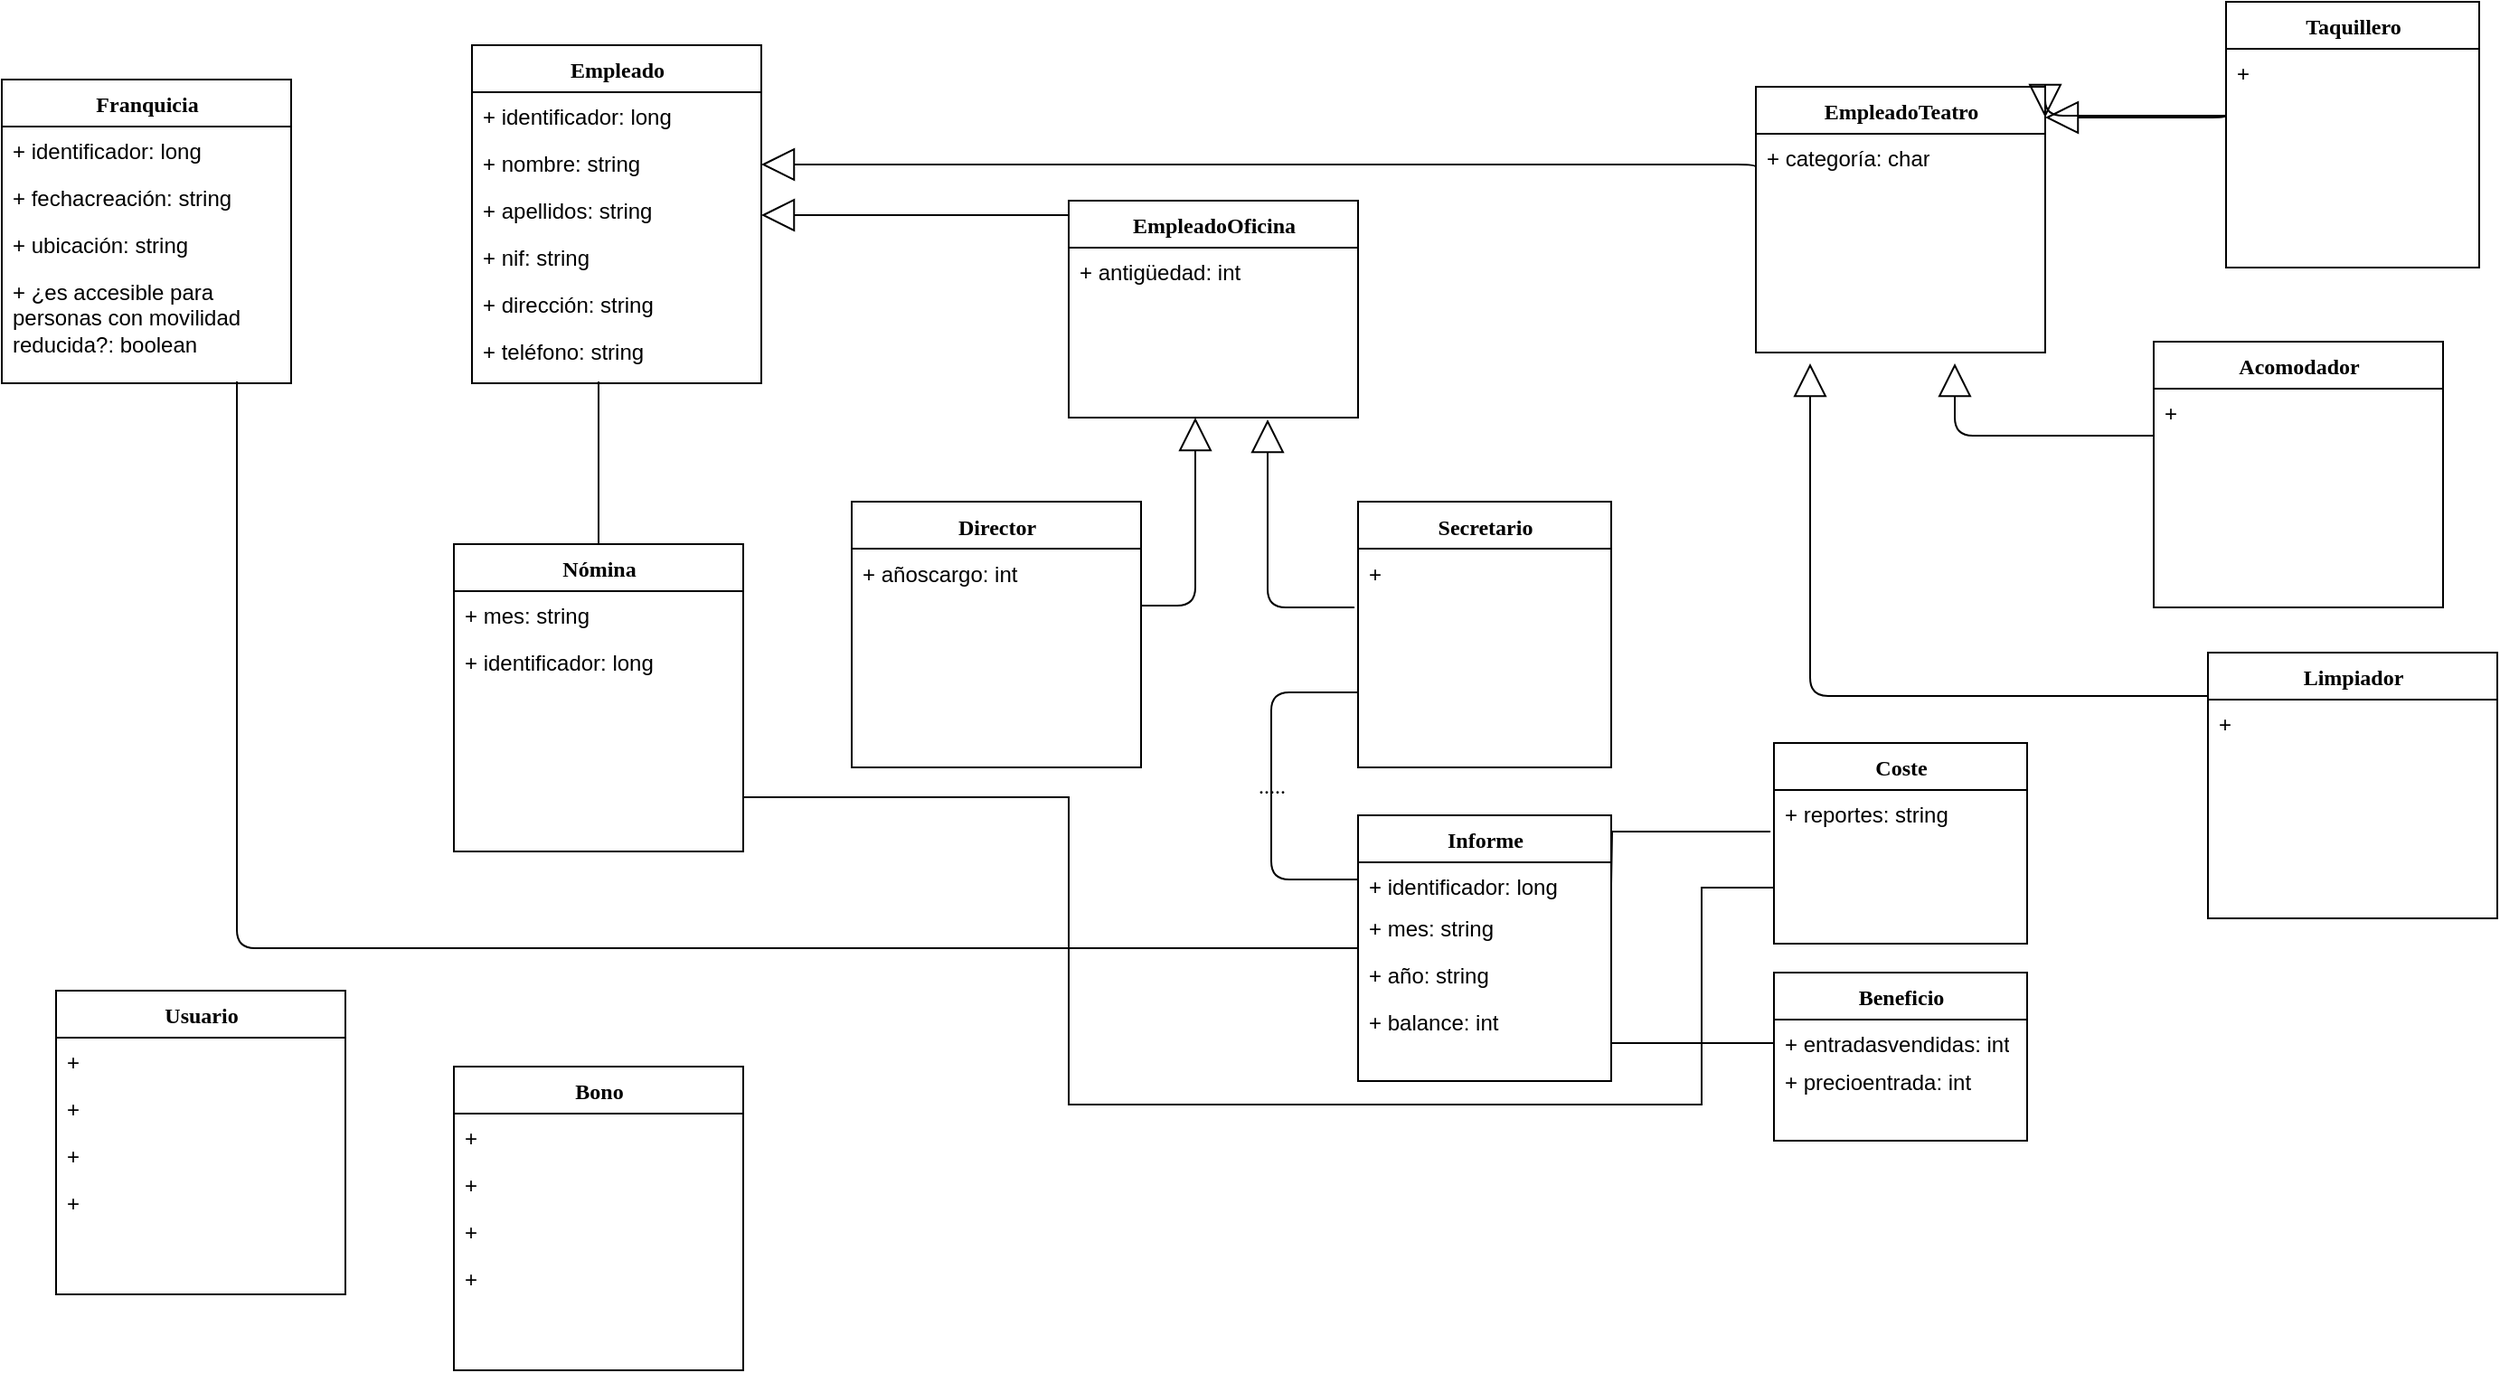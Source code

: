<mxfile version="12.0.2" type="device" pages="1"><diagram name="Page-1" id="9f46799a-70d6-7492-0946-bef42562c5a5"><mxGraphModel dx="1066" dy="421" grid="1" gridSize="10" guides="1" tooltips="1" connect="1" arrows="1" fold="1" page="1" pageScale="1" pageWidth="1100" pageHeight="850" background="#ffffff" math="0" shadow="0"><root><mxCell id="0"/><mxCell id="1" parent="0"/><mxCell id="78961159f06e98e8-17" value="Franquicia" style="swimlane;html=1;fontStyle=1;align=center;verticalAlign=top;childLayout=stackLayout;horizontal=1;startSize=26;horizontalStack=0;resizeParent=1;resizeLast=0;collapsible=1;marginBottom=0;swimlaneFillColor=#ffffff;rounded=0;shadow=0;comic=0;labelBackgroundColor=none;strokeColor=#000000;strokeWidth=1;fillColor=none;fontFamily=Verdana;fontSize=12;fontColor=#000000;" parent="1" vertex="1"><mxGeometry x="90" y="83" width="160" height="168" as="geometry"/></mxCell><mxCell id="78961159f06e98e8-21" value="+ identificador: long" style="text;html=1;strokeColor=none;fillColor=none;align=left;verticalAlign=top;spacingLeft=4;spacingRight=4;whiteSpace=wrap;overflow=hidden;rotatable=0;points=[[0,0.5],[1,0.5]];portConstraint=eastwest;" parent="78961159f06e98e8-17" vertex="1"><mxGeometry y="26" width="160" height="26" as="geometry"/></mxCell><mxCell id="78961159f06e98e8-23" value="+ fechacreación: string" style="text;html=1;strokeColor=none;fillColor=none;align=left;verticalAlign=top;spacingLeft=4;spacingRight=4;whiteSpace=wrap;overflow=hidden;rotatable=0;points=[[0,0.5],[1,0.5]];portConstraint=eastwest;" parent="78961159f06e98e8-17" vertex="1"><mxGeometry y="52" width="160" height="26" as="geometry"/></mxCell><mxCell id="78961159f06e98e8-25" value="+ ubicación: string" style="text;html=1;strokeColor=none;fillColor=none;align=left;verticalAlign=top;spacingLeft=4;spacingRight=4;whiteSpace=wrap;overflow=hidden;rotatable=0;points=[[0,0.5],[1,0.5]];portConstraint=eastwest;" parent="78961159f06e98e8-17" vertex="1"><mxGeometry y="78" width="160" height="26" as="geometry"/></mxCell><mxCell id="78961159f06e98e8-26" value="+ ¿es accesible para personas con movilidad reducida?: boolean" style="text;html=1;strokeColor=none;fillColor=none;align=left;verticalAlign=top;spacingLeft=4;spacingRight=4;whiteSpace=wrap;overflow=hidden;rotatable=0;points=[[0,0.5],[1,0.5]];portConstraint=eastwest;" parent="78961159f06e98e8-17" vertex="1"><mxGeometry y="104" width="160" height="56" as="geometry"/></mxCell><mxCell id="78961159f06e98e8-43" value="Empleado" style="swimlane;html=1;fontStyle=1;align=center;verticalAlign=top;childLayout=stackLayout;horizontal=1;startSize=26;horizontalStack=0;resizeParent=1;resizeLast=0;collapsible=1;marginBottom=0;swimlaneFillColor=#ffffff;rounded=0;shadow=0;comic=0;labelBackgroundColor=none;strokeColor=#000000;strokeWidth=1;fillColor=none;fontFamily=Verdana;fontSize=12;fontColor=#000000;" parent="1" vertex="1"><mxGeometry x="350" y="64" width="160" height="187" as="geometry"/></mxCell><mxCell id="78961159f06e98e8-44" value="+ identificador: long&lt;br&gt;" style="text;html=1;strokeColor=none;fillColor=none;align=left;verticalAlign=top;spacingLeft=4;spacingRight=4;whiteSpace=wrap;overflow=hidden;rotatable=0;points=[[0,0.5],[1,0.5]];portConstraint=eastwest;" parent="78961159f06e98e8-43" vertex="1"><mxGeometry y="26" width="160" height="26" as="geometry"/></mxCell><mxCell id="78961159f06e98e8-45" value="+ nombre: string" style="text;html=1;strokeColor=none;fillColor=none;align=left;verticalAlign=top;spacingLeft=4;spacingRight=4;whiteSpace=wrap;overflow=hidden;rotatable=0;points=[[0,0.5],[1,0.5]];portConstraint=eastwest;" parent="78961159f06e98e8-43" vertex="1"><mxGeometry y="52" width="160" height="26" as="geometry"/></mxCell><mxCell id="78961159f06e98e8-49" value="+ apellidos: string" style="text;html=1;strokeColor=none;fillColor=none;align=left;verticalAlign=top;spacingLeft=4;spacingRight=4;whiteSpace=wrap;overflow=hidden;rotatable=0;points=[[0,0.5],[1,0.5]];portConstraint=eastwest;" parent="78961159f06e98e8-43" vertex="1"><mxGeometry y="78" width="160" height="26" as="geometry"/></mxCell><mxCell id="78961159f06e98e8-50" value="+ nif: string" style="text;html=1;strokeColor=none;fillColor=none;align=left;verticalAlign=top;spacingLeft=4;spacingRight=4;whiteSpace=wrap;overflow=hidden;rotatable=0;points=[[0,0.5],[1,0.5]];portConstraint=eastwest;" parent="78961159f06e98e8-43" vertex="1"><mxGeometry y="104" width="160" height="26" as="geometry"/></mxCell><mxCell id="SFEMNgz2yrNSmXPg0bKb-1" value="+ dirección: string" style="text;html=1;strokeColor=none;fillColor=none;align=left;verticalAlign=top;spacingLeft=4;spacingRight=4;whiteSpace=wrap;overflow=hidden;rotatable=0;points=[[0,0.5],[1,0.5]];portConstraint=eastwest;" parent="78961159f06e98e8-43" vertex="1"><mxGeometry y="130" width="160" height="26" as="geometry"/></mxCell><mxCell id="78961159f06e98e8-52" value="+ teléfono: string&lt;br&gt;" style="text;html=1;strokeColor=none;fillColor=none;align=left;verticalAlign=top;spacingLeft=4;spacingRight=4;whiteSpace=wrap;overflow=hidden;rotatable=0;points=[[0,0.5],[1,0.5]];portConstraint=eastwest;" parent="78961159f06e98e8-43" vertex="1"><mxGeometry y="156" width="160" height="26" as="geometry"/></mxCell><mxCell id="78961159f06e98e8-128" style="edgeStyle=orthogonalEdgeStyle;html=1;labelBackgroundColor=none;startFill=0;startSize=8;endArrow=block;endFill=0;endSize=16;fontFamily=Verdana;fontSize=12;" parent="1" source="78961159f06e98e8-82" target="78961159f06e98e8-43" edge="1"><mxGeometry relative="1" as="geometry"><Array as="points"><mxPoint x="650" y="158"/><mxPoint x="650" y="158"/></Array></mxGeometry></mxCell><mxCell id="78961159f06e98e8-82" value="EmpleadoOficina" style="swimlane;html=1;fontStyle=1;align=center;verticalAlign=top;childLayout=stackLayout;horizontal=1;startSize=26;horizontalStack=0;resizeParent=1;resizeLast=0;collapsible=1;marginBottom=0;swimlaneFillColor=#ffffff;rounded=0;shadow=0;comic=0;labelBackgroundColor=none;strokeColor=#000000;strokeWidth=1;fillColor=none;fontFamily=Verdana;fontSize=12;fontColor=#000000;" parent="1" vertex="1"><mxGeometry x="680" y="150" width="160" height="120" as="geometry"/></mxCell><mxCell id="78961159f06e98e8-83" value="+ antigüedad: int" style="text;html=1;strokeColor=none;fillColor=none;align=left;verticalAlign=top;spacingLeft=4;spacingRight=4;whiteSpace=wrap;overflow=hidden;rotatable=0;points=[[0,0.5],[1,0.5]];portConstraint=eastwest;" parent="78961159f06e98e8-82" vertex="1"><mxGeometry y="26" width="160" height="26" as="geometry"/></mxCell><mxCell id="78961159f06e98e8-126" style="edgeStyle=orthogonalEdgeStyle;html=1;labelBackgroundColor=none;startFill=0;startSize=8;endArrow=block;endFill=0;endSize=16;fontFamily=Verdana;fontSize=12;exitX=0;exitY=0.769;exitDx=0;exitDy=0;exitPerimeter=0;" parent="1" source="78961159f06e98e8-109" target="78961159f06e98e8-43" edge="1"><mxGeometry relative="1" as="geometry"><Array as="points"><mxPoint x="1060" y="130"/></Array><mxPoint x="1040" y="170" as="sourcePoint"/></mxGeometry></mxCell><mxCell id="78961159f06e98e8-108" value="EmpleadoTeatro" style="swimlane;html=1;fontStyle=1;align=center;verticalAlign=top;childLayout=stackLayout;horizontal=1;startSize=26;horizontalStack=0;resizeParent=1;resizeLast=0;collapsible=1;marginBottom=0;swimlaneFillColor=#ffffff;rounded=0;shadow=0;comic=0;labelBackgroundColor=none;strokeColor=#000000;strokeWidth=1;fillColor=none;fontFamily=Verdana;fontSize=12;fontColor=#000000;" parent="1" vertex="1"><mxGeometry x="1060" y="87.0" width="160" height="147" as="geometry"/></mxCell><mxCell id="78961159f06e98e8-109" value="+ categoría: char" style="text;html=1;strokeColor=none;fillColor=none;align=left;verticalAlign=top;spacingLeft=4;spacingRight=4;whiteSpace=wrap;overflow=hidden;rotatable=0;points=[[0,0.5],[1,0.5]];portConstraint=eastwest;" parent="78961159f06e98e8-108" vertex="1"><mxGeometry y="26" width="160" height="26" as="geometry"/></mxCell><mxCell id="SFEMNgz2yrNSmXPg0bKb-12" value="Taquillero" style="swimlane;html=1;fontStyle=1;align=center;verticalAlign=top;childLayout=stackLayout;horizontal=1;startSize=26;horizontalStack=0;resizeParent=1;resizeLast=0;collapsible=1;marginBottom=0;swimlaneFillColor=#ffffff;rounded=0;shadow=0;comic=0;labelBackgroundColor=none;strokeColor=#000000;strokeWidth=1;fillColor=none;fontFamily=Verdana;fontSize=12;fontColor=#000000;" parent="1" vertex="1"><mxGeometry x="1320" y="40" width="140" height="147" as="geometry"/></mxCell><mxCell id="SFEMNgz2yrNSmXPg0bKb-16" value="+" style="text;html=1;strokeColor=none;fillColor=none;align=left;verticalAlign=top;spacingLeft=4;spacingRight=4;whiteSpace=wrap;overflow=hidden;rotatable=0;points=[[0,0.5],[1,0.5]];portConstraint=eastwest;" parent="SFEMNgz2yrNSmXPg0bKb-12" vertex="1"><mxGeometry y="26" width="140" height="26" as="geometry"/></mxCell><mxCell id="SFEMNgz2yrNSmXPg0bKb-17" value="Acomodador" style="swimlane;html=1;fontStyle=1;align=center;verticalAlign=top;childLayout=stackLayout;horizontal=1;startSize=26;horizontalStack=0;resizeParent=1;resizeLast=0;collapsible=1;marginBottom=0;swimlaneFillColor=#ffffff;rounded=0;shadow=0;comic=0;labelBackgroundColor=none;strokeColor=#000000;strokeWidth=1;fillColor=none;fontFamily=Verdana;fontSize=12;fontColor=#000000;" parent="1" vertex="1"><mxGeometry x="1280" y="228.0" width="160" height="147" as="geometry"/></mxCell><mxCell id="SFEMNgz2yrNSmXPg0bKb-18" value="+&amp;nbsp;" style="text;html=1;strokeColor=none;fillColor=none;align=left;verticalAlign=top;spacingLeft=4;spacingRight=4;whiteSpace=wrap;overflow=hidden;rotatable=0;points=[[0,0.5],[1,0.5]];portConstraint=eastwest;" parent="SFEMNgz2yrNSmXPg0bKb-17" vertex="1"><mxGeometry y="26" width="160" height="26" as="geometry"/></mxCell><mxCell id="SFEMNgz2yrNSmXPg0bKb-22" value="Limpiador" style="swimlane;html=1;fontStyle=1;align=center;verticalAlign=top;childLayout=stackLayout;horizontal=1;startSize=26;horizontalStack=0;resizeParent=1;resizeLast=0;collapsible=1;marginBottom=0;swimlaneFillColor=#ffffff;rounded=0;shadow=0;comic=0;labelBackgroundColor=none;strokeColor=#000000;strokeWidth=1;fillColor=none;fontFamily=Verdana;fontSize=12;fontColor=#000000;" parent="1" vertex="1"><mxGeometry x="1310" y="400.0" width="160" height="147" as="geometry"/></mxCell><mxCell id="SFEMNgz2yrNSmXPg0bKb-23" value="+" style="text;html=1;strokeColor=none;fillColor=none;align=left;verticalAlign=top;spacingLeft=4;spacingRight=4;whiteSpace=wrap;overflow=hidden;rotatable=0;points=[[0,0.5],[1,0.5]];portConstraint=eastwest;" parent="SFEMNgz2yrNSmXPg0bKb-22" vertex="1"><mxGeometry y="26" width="160" height="26" as="geometry"/></mxCell><mxCell id="SFEMNgz2yrNSmXPg0bKb-31" style="edgeStyle=orthogonalEdgeStyle;html=1;labelBackgroundColor=none;startFill=0;startSize=8;endArrow=block;endFill=0;endSize=16;fontFamily=Verdana;fontSize=12;exitX=0;exitY=0.5;exitDx=0;exitDy=0;" parent="1" edge="1"><mxGeometry relative="1" as="geometry"><Array as="points"><mxPoint x="1320" y="103.5"/></Array><mxPoint x="1320" y="102.5" as="sourcePoint"/><mxPoint x="1220" y="104" as="targetPoint"/></mxGeometry></mxCell><mxCell id="SFEMNgz2yrNSmXPg0bKb-32" style="edgeStyle=orthogonalEdgeStyle;html=1;labelBackgroundColor=none;startFill=0;startSize=8;endArrow=block;endFill=0;endSize=16;fontFamily=Verdana;fontSize=12;exitX=0;exitY=0.5;exitDx=0;exitDy=0;" parent="1" edge="1"><mxGeometry relative="1" as="geometry"><Array as="points"><mxPoint x="1320" y="103.5"/></Array><mxPoint x="1320" y="103" as="sourcePoint"/><mxPoint x="1220" y="104" as="targetPoint"/></mxGeometry></mxCell><mxCell id="SFEMNgz2yrNSmXPg0bKb-33" style="edgeStyle=orthogonalEdgeStyle;html=1;labelBackgroundColor=none;startFill=0;startSize=8;endArrow=block;endFill=0;endSize=16;fontFamily=Verdana;fontSize=12;exitX=0;exitY=0.5;exitDx=0;exitDy=0;" parent="1" edge="1"><mxGeometry relative="1" as="geometry"><Array as="points"><mxPoint x="1280" y="280.5"/></Array><mxPoint x="1280" y="280" as="sourcePoint"/><mxPoint x="1170" y="240" as="targetPoint"/></mxGeometry></mxCell><mxCell id="SFEMNgz2yrNSmXPg0bKb-34" style="edgeStyle=orthogonalEdgeStyle;html=1;labelBackgroundColor=none;startFill=0;startSize=8;endArrow=block;endFill=0;endSize=16;fontFamily=Verdana;fontSize=12;exitX=0;exitY=0.5;exitDx=0;exitDy=0;" parent="1" edge="1"><mxGeometry relative="1" as="geometry"><Array as="points"><mxPoint x="1310" y="424.5"/></Array><mxPoint x="1310" y="424" as="sourcePoint"/><mxPoint x="1090" y="240" as="targetPoint"/></mxGeometry></mxCell><mxCell id="SFEMNgz2yrNSmXPg0bKb-36" value="&lt;span style=&quot;font-family: &amp;#34;helvetica&amp;#34; , &amp;#34;arial&amp;#34; , sans-serif ; font-size: 0px&quot;&gt;%3CmxGraphModel%3E%3Croot%3E%3CmxCell%20id%3D%220%22%2F%3E%3CmxCell%20id%3D%221%22%20parent%3D%220%22%2F%3E%3CmxCell%20id%3D%222%22%20value%3D%22Taquillero%22%20style%3D%22swimlane%3Bhtml%3D1%3BfontStyle%3D1%3Balign%3Dcenter%3BverticalAlign%3Dtop%3BchildLayout%3DstackLayout%3Bhorizontal%3D1%3BstartSize%3D26%3BhorizontalStack%3D0%3BresizeParent%3D1%3BresizeLast%3D0%3Bcollapsible%3D1%3BmarginBottom%3D0%3BswimlaneFillColor%3D%23ffffff%3Brounded%3D0%3Bshadow%3D0%3Bcomic%3D0%3BlabelBackgroundColor%3Dnone%3BstrokeColor%3D%23000000%3BstrokeWidth%3D1%3BfillColor%3Dnone%3BfontFamily%3DVerdana%3BfontSize%3D12%3BfontColor%3D%23000000%3B%22%20vertex%3D%221%22%20parent%3D%221%22%3E%3CmxGeometry%20x%3D%221320%22%20y%3D%2240%22%20width%3D%22140%22%20height%3D%22147%22%20as%3D%22geometry%22%2F%3E%3C%2FmxCell%3E%3CmxCell%20id%3D%223%22%20value%3D%22%2B%20method(type)%3A%20type%22%20style%3D%22text%3Bhtml%3D1%3BstrokeColor%3Dnone%3BfillColor%3Dnone%3Balign%3Dleft%3BverticalAlign%3Dtop%3BspacingLeft%3D4%3BspacingRight%3D4%3BwhiteSpace%3Dwrap%3Boverflow%3Dhidden%3Brotatable%3D0%3Bpoints%3D%5B%5B0%2C0.5%5D%2C%5B1%2C0.5%5D%5D%3BportConstraint%3Deastwest%3B%22%20vertex%3D%221%22%20parent%3D%222%22%3E%3CmxGeometry%20y%3D%2226%22%20width%3D%22140%22%20height%3D%2226%22%20as%3D%22geometry%22%2F%3E%3C%2FmxCell%3E%3CmxCell%20id%3D%224%22%20value%3D%22Acomodador%22%20style%3D%22swimlane%3Bhtml%3D1%3BfontStyle%3D1%3Balign%3Dcenter%3BverticalAlign%3Dtop%3BchildLayout%3DstackLayout%3Bhorizontal%3D1%3BstartSize%3D26%3BhorizontalStack%3D0%3BresizeParent%3D1%3BresizeLast%3D0%3Bcollapsible%3D1%3BmarginBottom%3D0%3BswimlaneFillColor%3D%23ffffff%3Brounded%3D0%3Bshadow%3D0%3Bcomic%3D0%3BlabelBackgroundColor%3Dnone%3BstrokeColor%3D%23000000%3BstrokeWidth%3D1%3BfillColor%3Dnone%3BfontFamily%3DVerdana%3BfontSize%3D12%3BfontColor%3D%23000000%3B%22%20vertex%3D%221%22%20parent%3D%221%22%3E%3CmxGeometry%20x%3D%221280%22%20y%3D%22228.0%22%20width%3D%22160%22%20height%3D%22147%22%20as%3D%22geometry%22%2F%3E%3C%2FmxCell%3E%3CmxCell%20id%3D%225%22%20value%3D%22%2B%20categor%C3%ADa%3A%20char%22%20style%3D%22text%3Bhtml%3D1%3BstrokeColor%3Dnone%3BfillColor%3Dnone%3Balign%3Dleft%3BverticalAlign%3Dtop%3BspacingLeft%3D4%3BspacingRight%3D4%3BwhiteSpace%3Dwrap%3Boverflow%3Dhidden%3Brotatable%3D0%3Bpoints%3D%5B%5B0%2C0.5%5D%2C%5B1%2C0.5%5D%5D%3BportConstraint%3Deastwest%3B%22%20vertex%3D%221%22%20parent%3D%224%22%3E%3CmxGeometry%20y%3D%2226%22%20width%3D%22160%22%20height%3D%2226%22%20as%3D%22geometry%22%2F%3E%3C%2FmxCell%3E%3C%2Froot%3E%3C%2FmxGraphModel%3E&lt;/span&gt;" style="text;html=1;resizable=0;points=[];autosize=1;align=left;verticalAlign=top;spacingTop=-4;" parent="1" vertex="1"><mxGeometry x="686" y="433" width="20" height="20" as="geometry"/></mxCell><mxCell id="SFEMNgz2yrNSmXPg0bKb-37" value="Secretario" style="swimlane;html=1;fontStyle=1;align=center;verticalAlign=top;childLayout=stackLayout;horizontal=1;startSize=26;horizontalStack=0;resizeParent=1;resizeLast=0;collapsible=1;marginBottom=0;swimlaneFillColor=#ffffff;rounded=0;shadow=0;comic=0;labelBackgroundColor=none;strokeColor=#000000;strokeWidth=1;fillColor=none;fontFamily=Verdana;fontSize=12;fontColor=#000000;" parent="1" vertex="1"><mxGeometry x="840" y="316.5" width="140" height="147" as="geometry"/></mxCell><mxCell id="SFEMNgz2yrNSmXPg0bKb-38" value="+" style="text;html=1;strokeColor=none;fillColor=none;align=left;verticalAlign=top;spacingLeft=4;spacingRight=4;whiteSpace=wrap;overflow=hidden;rotatable=0;points=[[0,0.5],[1,0.5]];portConstraint=eastwest;" parent="SFEMNgz2yrNSmXPg0bKb-37" vertex="1"><mxGeometry y="26" width="140" height="26" as="geometry"/></mxCell><mxCell id="SFEMNgz2yrNSmXPg0bKb-39" value="Director" style="swimlane;html=1;fontStyle=1;align=center;verticalAlign=top;childLayout=stackLayout;horizontal=1;startSize=26;horizontalStack=0;resizeParent=1;resizeLast=0;collapsible=1;marginBottom=0;swimlaneFillColor=#ffffff;rounded=0;shadow=0;comic=0;labelBackgroundColor=none;strokeColor=#000000;strokeWidth=1;fillColor=none;fontFamily=Verdana;fontSize=12;fontColor=#000000;" parent="1" vertex="1"><mxGeometry x="560" y="316.5" width="160" height="147" as="geometry"/></mxCell><mxCell id="SFEMNgz2yrNSmXPg0bKb-40" value="+ añoscargo: int" style="text;html=1;strokeColor=none;fillColor=none;align=left;verticalAlign=top;spacingLeft=4;spacingRight=4;whiteSpace=wrap;overflow=hidden;rotatable=0;points=[[0,0.5],[1,0.5]];portConstraint=eastwest;" parent="SFEMNgz2yrNSmXPg0bKb-39" vertex="1"><mxGeometry y="26" width="160" height="26" as="geometry"/></mxCell><mxCell id="SFEMNgz2yrNSmXPg0bKb-41" style="edgeStyle=orthogonalEdgeStyle;html=1;labelBackgroundColor=none;startFill=0;startSize=8;endArrow=block;endFill=0;endSize=16;fontFamily=Verdana;fontSize=12;" parent="SFEMNgz2yrNSmXPg0bKb-39" edge="1"><mxGeometry relative="1" as="geometry"><Array as="points"><mxPoint x="190" y="58"/></Array><mxPoint x="160" y="57.5" as="sourcePoint"/><mxPoint x="190" y="-46.5" as="targetPoint"/></mxGeometry></mxCell><mxCell id="SFEMNgz2yrNSmXPg0bKb-42" style="edgeStyle=orthogonalEdgeStyle;html=1;labelBackgroundColor=none;startFill=0;startSize=8;endArrow=block;endFill=0;endSize=16;fontFamily=Verdana;fontSize=12;" parent="1" edge="1"><mxGeometry relative="1" as="geometry"><Array as="points"><mxPoint x="838" y="375"/><mxPoint x="790" y="375"/></Array><mxPoint x="838" y="375" as="sourcePoint"/><mxPoint x="790" y="271" as="targetPoint"/></mxGeometry></mxCell><mxCell id="SFEMNgz2yrNSmXPg0bKb-43" value="Informe" style="swimlane;html=1;fontStyle=1;align=center;verticalAlign=top;childLayout=stackLayout;horizontal=1;startSize=26;horizontalStack=0;resizeParent=1;resizeLast=0;collapsible=1;marginBottom=0;swimlaneFillColor=#ffffff;rounded=0;shadow=0;comic=0;labelBackgroundColor=none;strokeColor=#000000;strokeWidth=1;fillColor=none;fontFamily=Verdana;fontSize=12;fontColor=#000000;" parent="1" vertex="1"><mxGeometry x="840" y="490" width="140" height="147" as="geometry"/></mxCell><mxCell id="SFEMNgz2yrNSmXPg0bKb-44" value="+ identificador: long" style="text;html=1;strokeColor=none;fillColor=none;align=left;verticalAlign=top;spacingLeft=4;spacingRight=4;whiteSpace=wrap;overflow=hidden;rotatable=0;points=[[0,0.5],[1,0.5]];portConstraint=eastwest;" parent="SFEMNgz2yrNSmXPg0bKb-43" vertex="1"><mxGeometry y="26" width="140" height="26" as="geometry"/></mxCell><mxCell id="SFEMNgz2yrNSmXPg0bKb-45" value="....." style="edgeStyle=orthogonalEdgeStyle;html=1;labelBackgroundColor=none;startFill=0;startSize=8;endArrow=none;endFill=0;endSize=16;fontFamily=Verdana;fontSize=12;" parent="1" edge="1"><mxGeometry relative="1" as="geometry"><Array as="points"><mxPoint x="840" y="525.5"/><mxPoint x="792" y="525.5"/></Array><mxPoint x="840" y="525.5" as="sourcePoint"/><mxPoint x="840" y="422" as="targetPoint"/></mxGeometry></mxCell><mxCell id="SFEMNgz2yrNSmXPg0bKb-47" style="edgeStyle=orthogonalEdgeStyle;html=1;labelBackgroundColor=none;startFill=0;startSize=8;endArrow=none;endFill=0;endSize=16;fontFamily=Verdana;fontSize=12;" parent="1" edge="1"><mxGeometry relative="1" as="geometry"><Array as="points"><mxPoint x="220" y="564"/></Array><mxPoint x="840" y="563.5" as="sourcePoint"/><mxPoint x="220" y="250" as="targetPoint"/></mxGeometry></mxCell><mxCell id="SFEMNgz2yrNSmXPg0bKb-63" value="" style="edgeStyle=orthogonalEdgeStyle;rounded=0;orthogonalLoop=1;jettySize=auto;html=1;endArrow=none;endFill=0;entryX=-0.014;entryY=0.885;entryDx=0;entryDy=0;entryPerimeter=0;" parent="1" target="SFEMNgz2yrNSmXPg0bKb-68" edge="1"><mxGeometry relative="1" as="geometry"><mxPoint x="980" y="528" as="sourcePoint"/><mxPoint x="1060" y="552" as="targetPoint"/></mxGeometry></mxCell><mxCell id="SFEMNgz2yrNSmXPg0bKb-51" value="+ mes: string" style="text;html=1;strokeColor=none;fillColor=none;align=left;verticalAlign=top;spacingLeft=4;spacingRight=4;whiteSpace=wrap;overflow=hidden;rotatable=0;points=[[0,0.5],[1,0.5]];portConstraint=eastwest;" parent="1" vertex="1"><mxGeometry x="840" y="539" width="140" height="26" as="geometry"/></mxCell><mxCell id="SFEMNgz2yrNSmXPg0bKb-52" value="+ año: string" style="text;html=1;strokeColor=none;fillColor=none;align=left;verticalAlign=top;spacingLeft=4;spacingRight=4;whiteSpace=wrap;overflow=hidden;rotatable=0;points=[[0,0.5],[1,0.5]];portConstraint=eastwest;" parent="1" vertex="1"><mxGeometry x="840" y="565" width="140" height="26" as="geometry"/></mxCell><mxCell id="SFEMNgz2yrNSmXPg0bKb-59" style="edgeStyle=orthogonalEdgeStyle;rounded=0;orthogonalLoop=1;jettySize=auto;html=1;endArrow=none;endFill=0;" parent="1" source="SFEMNgz2yrNSmXPg0bKb-53" edge="1"><mxGeometry relative="1" as="geometry"><mxPoint x="420" y="250" as="targetPoint"/></mxGeometry></mxCell><mxCell id="SFEMNgz2yrNSmXPg0bKb-53" value="Nómina" style="swimlane;html=1;fontStyle=1;align=center;verticalAlign=top;childLayout=stackLayout;horizontal=1;startSize=26;horizontalStack=0;resizeParent=1;resizeLast=0;collapsible=1;marginBottom=0;swimlaneFillColor=#ffffff;rounded=0;shadow=0;comic=0;labelBackgroundColor=none;strokeColor=#000000;strokeWidth=1;fillColor=none;fontFamily=Verdana;fontSize=12;fontColor=#000000;" parent="1" vertex="1"><mxGeometry x="340" y="340" width="160" height="170" as="geometry"/></mxCell><mxCell id="SFEMNgz2yrNSmXPg0bKb-54" value="+ mes: string" style="text;html=1;strokeColor=none;fillColor=none;align=left;verticalAlign=top;spacingLeft=4;spacingRight=4;whiteSpace=wrap;overflow=hidden;rotatable=0;points=[[0,0.5],[1,0.5]];portConstraint=eastwest;" parent="SFEMNgz2yrNSmXPg0bKb-53" vertex="1"><mxGeometry y="26" width="160" height="26" as="geometry"/></mxCell><mxCell id="ylH_zOTgc1RDATEI8c0J-6" value="+ identificador: long" style="text;html=1;strokeColor=none;fillColor=none;align=left;verticalAlign=top;spacingLeft=4;spacingRight=4;whiteSpace=wrap;overflow=hidden;rotatable=0;points=[[0,0.5],[1,0.5]];portConstraint=eastwest;" vertex="1" parent="SFEMNgz2yrNSmXPg0bKb-53"><mxGeometry y="52" width="160" height="26" as="geometry"/></mxCell><mxCell id="SFEMNgz2yrNSmXPg0bKb-65" value="Beneficio" style="swimlane;html=1;fontStyle=1;align=center;verticalAlign=top;childLayout=stackLayout;horizontal=1;startSize=26;horizontalStack=0;resizeParent=1;resizeLast=0;collapsible=1;marginBottom=0;swimlaneFillColor=#ffffff;rounded=0;shadow=0;comic=0;labelBackgroundColor=none;strokeColor=#000000;strokeWidth=1;fillColor=none;fontFamily=Verdana;fontSize=12;fontColor=#000000;" parent="1" vertex="1"><mxGeometry x="1070" y="577" width="140" height="93" as="geometry"/></mxCell><mxCell id="SFEMNgz2yrNSmXPg0bKb-66" value="+ entradasvendidas: int" style="text;html=1;strokeColor=none;fillColor=none;align=left;verticalAlign=top;spacingLeft=4;spacingRight=4;whiteSpace=wrap;overflow=hidden;rotatable=0;points=[[0,0.5],[1,0.5]];portConstraint=eastwest;" parent="SFEMNgz2yrNSmXPg0bKb-65" vertex="1"><mxGeometry y="26" width="140" height="26" as="geometry"/></mxCell><mxCell id="ylH_zOTgc1RDATEI8c0J-1" style="edgeStyle=orthogonalEdgeStyle;rounded=0;orthogonalLoop=1;jettySize=auto;html=1;endArrow=none;endFill=0;" edge="1" parent="1" source="SFEMNgz2yrNSmXPg0bKb-67"><mxGeometry relative="1" as="geometry"><mxPoint x="500" y="480" as="targetPoint"/><Array as="points"><mxPoint x="1030" y="530"/><mxPoint x="1030" y="650"/><mxPoint x="680" y="650"/><mxPoint x="680" y="480"/></Array></mxGeometry></mxCell><mxCell id="SFEMNgz2yrNSmXPg0bKb-67" value="Coste" style="swimlane;html=1;fontStyle=1;align=center;verticalAlign=top;childLayout=stackLayout;horizontal=1;startSize=26;horizontalStack=0;resizeParent=1;resizeLast=0;collapsible=1;marginBottom=0;swimlaneFillColor=#ffffff;rounded=0;shadow=0;comic=0;labelBackgroundColor=none;strokeColor=#000000;strokeWidth=1;fillColor=none;fontFamily=Verdana;fontSize=12;fontColor=#000000;" parent="1" vertex="1"><mxGeometry x="1070" y="450" width="140" height="111" as="geometry"/></mxCell><mxCell id="SFEMNgz2yrNSmXPg0bKb-68" value="+ reportes: string" style="text;html=1;strokeColor=none;fillColor=none;align=left;verticalAlign=top;spacingLeft=4;spacingRight=4;whiteSpace=wrap;overflow=hidden;rotatable=0;points=[[0,0.5],[1,0.5]];portConstraint=eastwest;" parent="SFEMNgz2yrNSmXPg0bKb-67" vertex="1"><mxGeometry y="26" width="140" height="26" as="geometry"/></mxCell><mxCell id="SFEMNgz2yrNSmXPg0bKb-69" style="edgeStyle=orthogonalEdgeStyle;rounded=0;orthogonalLoop=1;jettySize=auto;html=1;endArrow=none;endFill=0;" parent="1" source="SFEMNgz2yrNSmXPg0bKb-66" edge="1"><mxGeometry relative="1" as="geometry"><mxPoint x="980" y="616" as="targetPoint"/></mxGeometry></mxCell><mxCell id="SFEMNgz2yrNSmXPg0bKb-70" value="Usuario" style="swimlane;html=1;fontStyle=1;align=center;verticalAlign=top;childLayout=stackLayout;horizontal=1;startSize=26;horizontalStack=0;resizeParent=1;resizeLast=0;collapsible=1;marginBottom=0;swimlaneFillColor=#ffffff;rounded=0;shadow=0;comic=0;labelBackgroundColor=none;strokeColor=#000000;strokeWidth=1;fillColor=none;fontFamily=Verdana;fontSize=12;fontColor=#000000;" parent="1" vertex="1"><mxGeometry x="120" y="587" width="160" height="168" as="geometry"/></mxCell><mxCell id="SFEMNgz2yrNSmXPg0bKb-71" value="+" style="text;html=1;strokeColor=none;fillColor=none;align=left;verticalAlign=top;spacingLeft=4;spacingRight=4;whiteSpace=wrap;overflow=hidden;rotatable=0;points=[[0,0.5],[1,0.5]];portConstraint=eastwest;" parent="SFEMNgz2yrNSmXPg0bKb-70" vertex="1"><mxGeometry y="26" width="160" height="26" as="geometry"/></mxCell><mxCell id="SFEMNgz2yrNSmXPg0bKb-72" value="+" style="text;html=1;strokeColor=none;fillColor=none;align=left;verticalAlign=top;spacingLeft=4;spacingRight=4;whiteSpace=wrap;overflow=hidden;rotatable=0;points=[[0,0.5],[1,0.5]];portConstraint=eastwest;" parent="SFEMNgz2yrNSmXPg0bKb-70" vertex="1"><mxGeometry y="52" width="160" height="26" as="geometry"/></mxCell><mxCell id="SFEMNgz2yrNSmXPg0bKb-73" value="+" style="text;html=1;strokeColor=none;fillColor=none;align=left;verticalAlign=top;spacingLeft=4;spacingRight=4;whiteSpace=wrap;overflow=hidden;rotatable=0;points=[[0,0.5],[1,0.5]];portConstraint=eastwest;" parent="SFEMNgz2yrNSmXPg0bKb-70" vertex="1"><mxGeometry y="78" width="160" height="26" as="geometry"/></mxCell><mxCell id="SFEMNgz2yrNSmXPg0bKb-74" value="+" style="text;html=1;strokeColor=none;fillColor=none;align=left;verticalAlign=top;spacingLeft=4;spacingRight=4;whiteSpace=wrap;overflow=hidden;rotatable=0;points=[[0,0.5],[1,0.5]];portConstraint=eastwest;" parent="SFEMNgz2yrNSmXPg0bKb-70" vertex="1"><mxGeometry y="104" width="160" height="56" as="geometry"/></mxCell><mxCell id="SFEMNgz2yrNSmXPg0bKb-75" value="Bono" style="swimlane;html=1;fontStyle=1;align=center;verticalAlign=top;childLayout=stackLayout;horizontal=1;startSize=26;horizontalStack=0;resizeParent=1;resizeLast=0;collapsible=1;marginBottom=0;swimlaneFillColor=#ffffff;rounded=0;shadow=0;comic=0;labelBackgroundColor=none;strokeColor=#000000;strokeWidth=1;fillColor=none;fontFamily=Verdana;fontSize=12;fontColor=#000000;" parent="1" vertex="1"><mxGeometry x="340" y="629" width="160" height="168" as="geometry"/></mxCell><mxCell id="SFEMNgz2yrNSmXPg0bKb-76" value="+" style="text;html=1;strokeColor=none;fillColor=none;align=left;verticalAlign=top;spacingLeft=4;spacingRight=4;whiteSpace=wrap;overflow=hidden;rotatable=0;points=[[0,0.5],[1,0.5]];portConstraint=eastwest;" parent="SFEMNgz2yrNSmXPg0bKb-75" vertex="1"><mxGeometry y="26" width="160" height="26" as="geometry"/></mxCell><mxCell id="SFEMNgz2yrNSmXPg0bKb-77" value="+" style="text;html=1;strokeColor=none;fillColor=none;align=left;verticalAlign=top;spacingLeft=4;spacingRight=4;whiteSpace=wrap;overflow=hidden;rotatable=0;points=[[0,0.5],[1,0.5]];portConstraint=eastwest;" parent="SFEMNgz2yrNSmXPg0bKb-75" vertex="1"><mxGeometry y="52" width="160" height="26" as="geometry"/></mxCell><mxCell id="SFEMNgz2yrNSmXPg0bKb-78" value="+" style="text;html=1;strokeColor=none;fillColor=none;align=left;verticalAlign=top;spacingLeft=4;spacingRight=4;whiteSpace=wrap;overflow=hidden;rotatable=0;points=[[0,0.5],[1,0.5]];portConstraint=eastwest;" parent="SFEMNgz2yrNSmXPg0bKb-75" vertex="1"><mxGeometry y="78" width="160" height="26" as="geometry"/></mxCell><mxCell id="SFEMNgz2yrNSmXPg0bKb-79" value="+" style="text;html=1;strokeColor=none;fillColor=none;align=left;verticalAlign=top;spacingLeft=4;spacingRight=4;whiteSpace=wrap;overflow=hidden;rotatable=0;points=[[0,0.5],[1,0.5]];portConstraint=eastwest;" parent="SFEMNgz2yrNSmXPg0bKb-75" vertex="1"><mxGeometry y="104" width="160" height="56" as="geometry"/></mxCell><mxCell id="ylH_zOTgc1RDATEI8c0J-5" value="+ precioentrada: int" style="text;html=1;strokeColor=none;fillColor=none;align=left;verticalAlign=top;spacingLeft=4;spacingRight=4;whiteSpace=wrap;overflow=hidden;rotatable=0;points=[[0,0.5],[1,0.5]];portConstraint=eastwest;" vertex="1" parent="1"><mxGeometry x="1070" y="623.5" width="140" height="26" as="geometry"/></mxCell><mxCell id="ylH_zOTgc1RDATEI8c0J-7" value="+ balance: int" style="text;html=1;strokeColor=none;fillColor=none;align=left;verticalAlign=top;spacingLeft=4;spacingRight=4;whiteSpace=wrap;overflow=hidden;rotatable=0;points=[[0,0.5],[1,0.5]];portConstraint=eastwest;" vertex="1" parent="1"><mxGeometry x="840" y="591" width="140" height="26" as="geometry"/></mxCell></root></mxGraphModel></diagram></mxfile>